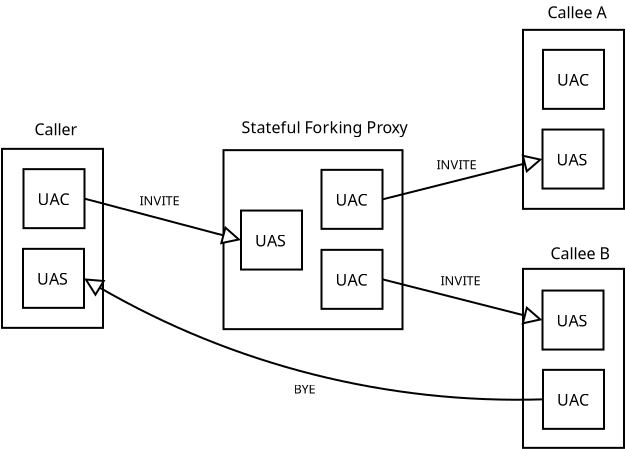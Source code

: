 <?xml version="1.0" encoding="UTF-8"?>
<dia:diagram xmlns:dia="http://www.lysator.liu.se/~alla/dia/"><dia:layer name="Background" visible="true"><dia:object type="Standard - Box" version="0" id="O0"><dia:attribute name="obj_pos"><dia:point val="3.05,14"/></dia:attribute><dia:attribute name="obj_bb"><dia:rectangle val="3,13.95;6.15,17"/></dia:attribute><dia:attribute name="elem_corner"><dia:point val="3.05,14"/></dia:attribute><dia:attribute name="elem_width"><dia:real val="3.05"/></dia:attribute><dia:attribute name="elem_height"><dia:real val="2.95"/></dia:attribute><dia:attribute name="show_background"><dia:boolean val="false"/></dia:attribute></dia:object><dia:object type="Standard - Text" version="0" id="O1"><dia:attribute name="obj_pos"><dia:point val="3.75,15.8"/></dia:attribute><dia:attribute name="obj_bb"><dia:rectangle val="3.75,15;5.35,17.3"/></dia:attribute><dia:attribute name="text"><dia:composite type="text"><dia:attribute name="string"><dia:string>#UAC
#</dia:string></dia:attribute><dia:attribute name="font"><dia:font family="sans" style="0" name="Courier"/></dia:attribute><dia:attribute name="height"><dia:real val="1"/></dia:attribute><dia:attribute name="pos"><dia:point val="3.75,15.8"/></dia:attribute><dia:attribute name="color"><dia:color val="#000000"/></dia:attribute><dia:attribute name="alignment"><dia:enum val="0"/></dia:attribute></dia:composite></dia:attribute></dia:object><dia:object type="Standard - Box" version="0" id="O2"><dia:attribute name="obj_pos"><dia:point val="3.025,17.985"/></dia:attribute><dia:attribute name="obj_bb"><dia:rectangle val="2.975,17.935;6.125,20.985"/></dia:attribute><dia:attribute name="elem_corner"><dia:point val="3.025,17.985"/></dia:attribute><dia:attribute name="elem_width"><dia:real val="3.05"/></dia:attribute><dia:attribute name="elem_height"><dia:real val="2.95"/></dia:attribute><dia:attribute name="show_background"><dia:boolean val="false"/></dia:attribute></dia:object><dia:object type="Standard - Text" version="0" id="O3"><dia:attribute name="obj_pos"><dia:point val="3.725,19.785"/></dia:attribute><dia:attribute name="obj_bb"><dia:rectangle val="3.725,18.985;5.275,20.285"/></dia:attribute><dia:attribute name="text"><dia:composite type="text"><dia:attribute name="string"><dia:string>#UAS#</dia:string></dia:attribute><dia:attribute name="font"><dia:font family="sans" style="0" name="Courier"/></dia:attribute><dia:attribute name="height"><dia:real val="1"/></dia:attribute><dia:attribute name="pos"><dia:point val="3.725,19.785"/></dia:attribute><dia:attribute name="color"><dia:color val="#000000"/></dia:attribute><dia:attribute name="alignment"><dia:enum val="0"/></dia:attribute></dia:composite></dia:attribute></dia:object><dia:object type="Standard - Box" version="0" id="O4"><dia:attribute name="obj_pos"><dia:point val="29.025,8.035"/></dia:attribute><dia:attribute name="obj_bb"><dia:rectangle val="28.975,7.985;32.125,11.035"/></dia:attribute><dia:attribute name="elem_corner"><dia:point val="29.025,8.035"/></dia:attribute><dia:attribute name="elem_width"><dia:real val="3.05"/></dia:attribute><dia:attribute name="elem_height"><dia:real val="2.95"/></dia:attribute><dia:attribute name="show_background"><dia:boolean val="false"/></dia:attribute></dia:object><dia:object type="Standard - Text" version="0" id="O5"><dia:attribute name="obj_pos"><dia:point val="29.725,9.835"/></dia:attribute><dia:attribute name="obj_bb"><dia:rectangle val="29.725,9.035;31.325,10.335"/></dia:attribute><dia:attribute name="text"><dia:composite type="text"><dia:attribute name="string"><dia:string>#UAC#</dia:string></dia:attribute><dia:attribute name="font"><dia:font family="sans" style="0" name="Courier"/></dia:attribute><dia:attribute name="height"><dia:real val="1"/></dia:attribute><dia:attribute name="pos"><dia:point val="29.725,9.835"/></dia:attribute><dia:attribute name="color"><dia:color val="#000000"/></dia:attribute><dia:attribute name="alignment"><dia:enum val="0"/></dia:attribute></dia:composite></dia:attribute></dia:object><dia:object type="Standard - Box" version="0" id="O6"><dia:attribute name="obj_pos"><dia:point val="29,12.02"/></dia:attribute><dia:attribute name="obj_bb"><dia:rectangle val="28.95,11.97;32.1,15.02"/></dia:attribute><dia:attribute name="elem_corner"><dia:point val="29,12.02"/></dia:attribute><dia:attribute name="elem_width"><dia:real val="3.05"/></dia:attribute><dia:attribute name="elem_height"><dia:real val="2.95"/></dia:attribute><dia:attribute name="show_background"><dia:boolean val="false"/></dia:attribute></dia:object><dia:object type="Standard - Text" version="0" id="O7"><dia:attribute name="obj_pos"><dia:point val="29.7,13.82"/></dia:attribute><dia:attribute name="obj_bb"><dia:rectangle val="29.7,13.02;31.25,14.32"/></dia:attribute><dia:attribute name="text"><dia:composite type="text"><dia:attribute name="string"><dia:string>#UAS#</dia:string></dia:attribute><dia:attribute name="font"><dia:font family="sans" style="0" name="Courier"/></dia:attribute><dia:attribute name="height"><dia:real val="1"/></dia:attribute><dia:attribute name="pos"><dia:point val="29.7,13.82"/></dia:attribute><dia:attribute name="color"><dia:color val="#000000"/></dia:attribute><dia:attribute name="alignment"><dia:enum val="0"/></dia:attribute></dia:composite></dia:attribute></dia:object><dia:object type="Standard - Box" version="0" id="O8"><dia:attribute name="obj_pos"><dia:point val="28.025,7.035"/></dia:attribute><dia:attribute name="obj_bb"><dia:rectangle val="27.975,6.985;33.125,16.035"/></dia:attribute><dia:attribute name="elem_corner"><dia:point val="28.025,7.035"/></dia:attribute><dia:attribute name="elem_width"><dia:real val="5.05"/></dia:attribute><dia:attribute name="elem_height"><dia:real val="8.95"/></dia:attribute><dia:attribute name="show_background"><dia:boolean val="false"/></dia:attribute></dia:object><dia:object type="Standard - Box" version="0" id="O9"><dia:attribute name="obj_pos"><dia:point val="29.025,24.035"/></dia:attribute><dia:attribute name="obj_bb"><dia:rectangle val="28.975,23.985;32.125,27.035"/></dia:attribute><dia:attribute name="elem_corner"><dia:point val="29.025,24.035"/></dia:attribute><dia:attribute name="elem_width"><dia:real val="3.05"/></dia:attribute><dia:attribute name="elem_height"><dia:real val="2.95"/></dia:attribute><dia:attribute name="show_background"><dia:boolean val="false"/></dia:attribute></dia:object><dia:object type="Standard - Text" version="0" id="O10"><dia:attribute name="obj_pos"><dia:point val="29.725,25.835"/></dia:attribute><dia:attribute name="obj_bb"><dia:rectangle val="29.725,25.035;31.325,26.335"/></dia:attribute><dia:attribute name="text"><dia:composite type="text"><dia:attribute name="string"><dia:string>#UAC#</dia:string></dia:attribute><dia:attribute name="font"><dia:font family="sans" style="0" name="Courier"/></dia:attribute><dia:attribute name="height"><dia:real val="1"/></dia:attribute><dia:attribute name="pos"><dia:point val="29.725,25.835"/></dia:attribute><dia:attribute name="color"><dia:color val="#000000"/></dia:attribute><dia:attribute name="alignment"><dia:enum val="0"/></dia:attribute></dia:composite></dia:attribute></dia:object><dia:object type="Standard - Box" version="0" id="O11"><dia:attribute name="obj_pos"><dia:point val="29,20.07"/></dia:attribute><dia:attribute name="obj_bb"><dia:rectangle val="28.95,20.02;32.1,23.07"/></dia:attribute><dia:attribute name="elem_corner"><dia:point val="29,20.07"/></dia:attribute><dia:attribute name="elem_width"><dia:real val="3.05"/></dia:attribute><dia:attribute name="elem_height"><dia:real val="2.95"/></dia:attribute><dia:attribute name="show_background"><dia:boolean val="false"/></dia:attribute></dia:object><dia:object type="Standard - Text" version="0" id="O12"><dia:attribute name="obj_pos"><dia:point val="29.7,21.87"/></dia:attribute><dia:attribute name="obj_bb"><dia:rectangle val="29.7,21.07;31.25,22.37"/></dia:attribute><dia:attribute name="text"><dia:composite type="text"><dia:attribute name="string"><dia:string>#UAS#</dia:string></dia:attribute><dia:attribute name="font"><dia:font family="sans" style="0" name="Courier"/></dia:attribute><dia:attribute name="height"><dia:real val="1"/></dia:attribute><dia:attribute name="pos"><dia:point val="29.7,21.87"/></dia:attribute><dia:attribute name="color"><dia:color val="#000000"/></dia:attribute><dia:attribute name="alignment"><dia:enum val="0"/></dia:attribute></dia:composite></dia:attribute></dia:object><dia:object type="Standard - Box" version="0" id="O13"><dia:attribute name="obj_pos"><dia:point val="28.025,18.985"/></dia:attribute><dia:attribute name="obj_bb"><dia:rectangle val="27.975,18.935;33.125,27.985"/></dia:attribute><dia:attribute name="elem_corner"><dia:point val="28.025,18.985"/></dia:attribute><dia:attribute name="elem_width"><dia:real val="5.05"/></dia:attribute><dia:attribute name="elem_height"><dia:real val="8.95"/></dia:attribute><dia:attribute name="show_background"><dia:boolean val="false"/></dia:attribute></dia:object><dia:object type="Standard - Box" version="0" id="O14"><dia:attribute name="obj_pos"><dia:point val="17.95,14.035"/></dia:attribute><dia:attribute name="obj_bb"><dia:rectangle val="17.9,13.985;21.05,17.035"/></dia:attribute><dia:attribute name="elem_corner"><dia:point val="17.95,14.035"/></dia:attribute><dia:attribute name="elem_width"><dia:real val="3.05"/></dia:attribute><dia:attribute name="elem_height"><dia:real val="2.95"/></dia:attribute><dia:attribute name="show_background"><dia:boolean val="false"/></dia:attribute></dia:object><dia:object type="Standard - Text" version="0" id="O15"><dia:attribute name="obj_pos"><dia:point val="18.65,15.835"/></dia:attribute><dia:attribute name="obj_bb"><dia:rectangle val="18.65,15.008;20.277,16.39"/></dia:attribute><dia:attribute name="text"><dia:composite type="text"><dia:attribute name="string"><dia:string>#UAC#</dia:string></dia:attribute><dia:attribute name="font"><dia:font family="sans" style="0" name="Courier"/></dia:attribute><dia:attribute name="height"><dia:real val="1"/></dia:attribute><dia:attribute name="pos"><dia:point val="18.65,15.835"/></dia:attribute><dia:attribute name="color"><dia:color val="#000000"/></dia:attribute><dia:attribute name="alignment"><dia:enum val="0"/></dia:attribute></dia:composite></dia:attribute></dia:object><dia:object type="Standard - Box" version="0" id="O16"><dia:attribute name="obj_pos"><dia:point val="13.925,16.07"/></dia:attribute><dia:attribute name="obj_bb"><dia:rectangle val="13.875,16.02;17.025,19.07"/></dia:attribute><dia:attribute name="elem_corner"><dia:point val="13.925,16.07"/></dia:attribute><dia:attribute name="elem_width"><dia:real val="3.05"/></dia:attribute><dia:attribute name="elem_height"><dia:real val="2.95"/></dia:attribute><dia:attribute name="show_background"><dia:boolean val="false"/></dia:attribute></dia:object><dia:object type="Standard - Text" version="0" id="O17"><dia:attribute name="obj_pos"><dia:point val="14.625,17.87"/></dia:attribute><dia:attribute name="obj_bb"><dia:rectangle val="14.625,17.07;16.175,18.37"/></dia:attribute><dia:attribute name="text"><dia:composite type="text"><dia:attribute name="string"><dia:string>#UAS#</dia:string></dia:attribute><dia:attribute name="font"><dia:font family="sans" style="0" name="Courier"/></dia:attribute><dia:attribute name="height"><dia:real val="1"/></dia:attribute><dia:attribute name="pos"><dia:point val="14.625,17.87"/></dia:attribute><dia:attribute name="color"><dia:color val="#000000"/></dia:attribute><dia:attribute name="alignment"><dia:enum val="0"/></dia:attribute></dia:composite></dia:attribute></dia:object><dia:object type="Standard - Box" version="0" id="O18"><dia:attribute name="obj_pos"><dia:point val="17.95,18.035"/></dia:attribute><dia:attribute name="obj_bb"><dia:rectangle val="17.9,17.985;21.05,21.035"/></dia:attribute><dia:attribute name="elem_corner"><dia:point val="17.95,18.035"/></dia:attribute><dia:attribute name="elem_width"><dia:real val="3.05"/></dia:attribute><dia:attribute name="elem_height"><dia:real val="2.95"/></dia:attribute><dia:attribute name="show_background"><dia:boolean val="false"/></dia:attribute></dia:object><dia:object type="Standard - Text" version="0" id="O19"><dia:attribute name="obj_pos"><dia:point val="18.65,19.835"/></dia:attribute><dia:attribute name="obj_bb"><dia:rectangle val="18.65,19.008;20.277,20.39"/></dia:attribute><dia:attribute name="text"><dia:composite type="text"><dia:attribute name="string"><dia:string>#UAC#</dia:string></dia:attribute><dia:attribute name="font"><dia:font family="sans" style="0" name="Courier"/></dia:attribute><dia:attribute name="height"><dia:real val="1"/></dia:attribute><dia:attribute name="pos"><dia:point val="18.65,19.835"/></dia:attribute><dia:attribute name="color"><dia:color val="#000000"/></dia:attribute><dia:attribute name="alignment"><dia:enum val="0"/></dia:attribute></dia:composite></dia:attribute></dia:object><dia:object type="Standard - Box" version="0" id="O20"><dia:attribute name="obj_pos"><dia:point val="13.05,13.05"/></dia:attribute><dia:attribute name="obj_bb"><dia:rectangle val="13,13;22.05,22.05"/></dia:attribute><dia:attribute name="elem_corner"><dia:point val="13.05,13.05"/></dia:attribute><dia:attribute name="elem_width"><dia:real val="8.95"/></dia:attribute><dia:attribute name="elem_height"><dia:real val="8.95"/></dia:attribute><dia:attribute name="show_background"><dia:boolean val="false"/></dia:attribute></dia:object><dia:object type="Standard - Text" version="0" id="O21"><dia:attribute name="obj_pos"><dia:point val="13.95,12.2"/></dia:attribute><dia:attribute name="obj_bb"><dia:rectangle val="13.95,11.373;21.227,13.755"/></dia:attribute><dia:attribute name="text"><dia:composite type="text"><dia:attribute name="string"><dia:string>#Stateful Forking Proxy
#</dia:string></dia:attribute><dia:attribute name="font"><dia:font family="sans" style="0" name="Courier"/></dia:attribute><dia:attribute name="height"><dia:real val="1"/></dia:attribute><dia:attribute name="pos"><dia:point val="13.95,12.2"/></dia:attribute><dia:attribute name="color"><dia:color val="#000000"/></dia:attribute><dia:attribute name="alignment"><dia:enum val="0"/></dia:attribute></dia:composite></dia:attribute></dia:object><dia:object type="Standard - Text" version="0" id="O22"><dia:attribute name="obj_pos"><dia:point val="3.6,12.3"/></dia:attribute><dia:attribute name="obj_bb"><dia:rectangle val="3.6,11.473;5.527,12.855"/></dia:attribute><dia:attribute name="text"><dia:composite type="text"><dia:attribute name="string"><dia:string>#Caller#</dia:string></dia:attribute><dia:attribute name="font"><dia:font family="sans" style="0" name="Courier"/></dia:attribute><dia:attribute name="height"><dia:real val="1"/></dia:attribute><dia:attribute name="pos"><dia:point val="3.6,12.3"/></dia:attribute><dia:attribute name="color"><dia:color val="#000000"/></dia:attribute><dia:attribute name="alignment"><dia:enum val="0"/></dia:attribute></dia:composite></dia:attribute></dia:object><dia:object type="Standard - Box" version="0" id="O23"><dia:attribute name="obj_pos"><dia:point val="1.975,12.985"/></dia:attribute><dia:attribute name="obj_bb"><dia:rectangle val="1.925,12.935;7.075,21.985"/></dia:attribute><dia:attribute name="elem_corner"><dia:point val="1.975,12.985"/></dia:attribute><dia:attribute name="elem_width"><dia:real val="5.05"/></dia:attribute><dia:attribute name="elem_height"><dia:real val="8.95"/></dia:attribute><dia:attribute name="show_background"><dia:boolean val="false"/></dia:attribute></dia:object><dia:object type="Standard - Text" version="0" id="O24"><dia:attribute name="obj_pos"><dia:point val="29.25,6.45"/></dia:attribute><dia:attribute name="obj_bb"><dia:rectangle val="29.25,5.622;32.028,7.005"/></dia:attribute><dia:attribute name="text"><dia:composite type="text"><dia:attribute name="string"><dia:string>#Callee A#</dia:string></dia:attribute><dia:attribute name="font"><dia:font family="sans" style="0" name="Courier"/></dia:attribute><dia:attribute name="height"><dia:real val="1"/></dia:attribute><dia:attribute name="pos"><dia:point val="29.25,6.45"/></dia:attribute><dia:attribute name="color"><dia:color val="#000000"/></dia:attribute><dia:attribute name="alignment"><dia:enum val="0"/></dia:attribute></dia:composite></dia:attribute></dia:object><dia:object type="Standard - Text" version="0" id="O25"><dia:attribute name="obj_pos"><dia:point val="29.4,18.5"/></dia:attribute><dia:attribute name="obj_bb"><dia:rectangle val="29.4,17.672;32.178,19.055"/></dia:attribute><dia:attribute name="text"><dia:composite type="text"><dia:attribute name="string"><dia:string>#Callee B#</dia:string></dia:attribute><dia:attribute name="font"><dia:font family="sans" style="0" name="Courier"/></dia:attribute><dia:attribute name="height"><dia:real val="1"/></dia:attribute><dia:attribute name="pos"><dia:point val="29.4,18.5"/></dia:attribute><dia:attribute name="color"><dia:color val="#000000"/></dia:attribute><dia:attribute name="alignment"><dia:enum val="0"/></dia:attribute></dia:composite></dia:attribute></dia:object><dia:object type="Standard - Line" version="0" id="O26"><dia:attribute name="obj_pos"><dia:point val="6.1,15.475"/></dia:attribute><dia:attribute name="obj_bb"><dia:rectangle val="6.039,15.414;14.178,18.331"/></dia:attribute><dia:attribute name="conn_endpoints"><dia:point val="6.1,15.475"/><dia:point val="13.925,17.545"/></dia:attribute><dia:attribute name="numcp"><dia:int val="1"/></dia:attribute><dia:attribute name="end_arrow"><dia:enum val="2"/></dia:attribute><dia:attribute name="end_arrow_length"><dia:real val="0.8"/></dia:attribute><dia:attribute name="end_arrow_width"><dia:real val="0.8"/></dia:attribute><dia:connections><dia:connection handle="0" to="O0" connection="4"/><dia:connection handle="1" to="O16" connection="3"/></dia:connections></dia:object><dia:object type="Standard - Line" version="0" id="O27"><dia:attribute name="obj_pos"><dia:point val="21,15.51"/></dia:attribute><dia:attribute name="obj_bb"><dia:rectangle val="20.939,12.707;29.244,15.571"/></dia:attribute><dia:attribute name="conn_endpoints"><dia:point val="21,15.51"/><dia:point val="29,13.495"/></dia:attribute><dia:attribute name="numcp"><dia:int val="1"/></dia:attribute><dia:attribute name="end_arrow"><dia:enum val="2"/></dia:attribute><dia:attribute name="end_arrow_length"><dia:real val="0.8"/></dia:attribute><dia:attribute name="end_arrow_width"><dia:real val="0.8"/></dia:attribute><dia:connections><dia:connection handle="0" to="O14" connection="4"/><dia:connection handle="1" to="O6" connection="3"/></dia:connections></dia:object><dia:object type="Standard - Line" version="0" id="O28"><dia:attribute name="obj_pos"><dia:point val="21,19.51"/></dia:attribute><dia:attribute name="obj_bb"><dia:rectangle val="20.939,19.449;29.246,22.333"/></dia:attribute><dia:attribute name="conn_endpoints"><dia:point val="21,19.51"/><dia:point val="29,21.545"/></dia:attribute><dia:attribute name="numcp"><dia:int val="1"/></dia:attribute><dia:attribute name="end_arrow"><dia:enum val="2"/></dia:attribute><dia:attribute name="end_arrow_length"><dia:real val="0.8"/></dia:attribute><dia:attribute name="end_arrow_width"><dia:real val="0.8"/></dia:attribute><dia:connections><dia:connection handle="0" to="O18" connection="4"/><dia:connection handle="1" to="O11" connection="3"/></dia:connections></dia:object><dia:object type="Standard - Text" version="0" id="O29"><dia:attribute name="obj_pos"><dia:point val="6.45,7.15"/></dia:attribute><dia:attribute name="obj_bb"><dia:rectangle val="6.45,7.125;6.475,9.2"/></dia:attribute><dia:attribute name="text"><dia:composite type="text"><dia:attribute name="string"><dia:string>##</dia:string></dia:attribute><dia:attribute name="font"><dia:font family="sans" style="0" name="Courier"/></dia:attribute><dia:attribute name="height"><dia:real val="1"/></dia:attribute><dia:attribute name="pos"><dia:point val="6.45,7.15"/></dia:attribute><dia:attribute name="color"><dia:color val="#000000"/></dia:attribute><dia:attribute name="alignment"><dia:enum val="0"/></dia:attribute></dia:composite></dia:attribute></dia:object><dia:object type="Standard - Text" version="0" id="O30"><dia:attribute name="obj_pos"><dia:point val="8.85,15.8"/></dia:attribute><dia:attribute name="obj_bb"><dia:rectangle val="8.85,15.127;10.773,17.045"/></dia:attribute><dia:attribute name="text"><dia:composite type="text"><dia:attribute name="string"><dia:string>#INVITE
#</dia:string></dia:attribute><dia:attribute name="font"><dia:font family="sans" style="0" name="Courier"/></dia:attribute><dia:attribute name="height"><dia:real val="0.8"/></dia:attribute><dia:attribute name="pos"><dia:point val="8.85,15.8"/></dia:attribute><dia:attribute name="color"><dia:color val="#000000"/></dia:attribute><dia:attribute name="alignment"><dia:enum val="0"/></dia:attribute></dia:composite></dia:attribute></dia:object><dia:object type="Standard - Text" version="0" id="O31"><dia:attribute name="obj_pos"><dia:point val="23.7,14"/></dia:attribute><dia:attribute name="obj_bb"><dia:rectangle val="23.7,13.328;25.622,15.245"/></dia:attribute><dia:attribute name="text"><dia:composite type="text"><dia:attribute name="string"><dia:string>#INVITE
#</dia:string></dia:attribute><dia:attribute name="font"><dia:font family="sans" style="0" name="Courier"/></dia:attribute><dia:attribute name="height"><dia:real val="0.8"/></dia:attribute><dia:attribute name="pos"><dia:point val="23.7,14"/></dia:attribute><dia:attribute name="color"><dia:color val="#000000"/></dia:attribute><dia:attribute name="alignment"><dia:enum val="0"/></dia:attribute></dia:composite></dia:attribute></dia:object><dia:object type="Standard - Text" version="0" id="O32"><dia:attribute name="obj_pos"><dia:point val="23.9,19.8"/></dia:attribute><dia:attribute name="obj_bb"><dia:rectangle val="23.9,19.128;25.823,21.045"/></dia:attribute><dia:attribute name="text"><dia:composite type="text"><dia:attribute name="string"><dia:string>#INVITE
#</dia:string></dia:attribute><dia:attribute name="font"><dia:font family="sans" style="0" name="Courier"/></dia:attribute><dia:attribute name="height"><dia:real val="0.8"/></dia:attribute><dia:attribute name="pos"><dia:point val="23.9,19.8"/></dia:attribute><dia:attribute name="color"><dia:color val="#000000"/></dia:attribute><dia:attribute name="alignment"><dia:enum val="0"/></dia:attribute></dia:composite></dia:attribute></dia:object><dia:object type="Standard - Arc" version="0" id="O33"><dia:attribute name="obj_pos"><dia:point val="29.025,25.51"/></dia:attribute><dia:attribute name="obj_bb"><dia:rectangle val="5.823,18.674;29.086,25.58"/></dia:attribute><dia:attribute name="conn_endpoints"><dia:point val="29.025,25.51"/><dia:point val="6.075,19.46"/></dia:attribute><dia:attribute name="curve_distance"><dia:real val="-1.724"/></dia:attribute><dia:attribute name="end_arrow"><dia:enum val="2"/></dia:attribute><dia:attribute name="end_arrow_length"><dia:real val="0.8"/></dia:attribute><dia:attribute name="end_arrow_width"><dia:real val="0.8"/></dia:attribute><dia:connections><dia:connection handle="0" to="O9" connection="3"/><dia:connection handle="1" to="O2" connection="4"/></dia:connections></dia:object><dia:object type="Standard - Text" version="0" id="O34"><dia:attribute name="obj_pos"><dia:point val="16.55,25.223"/></dia:attribute><dia:attribute name="obj_bb"><dia:rectangle val="16.55,24.55;17.773,26.468"/></dia:attribute><dia:attribute name="text"><dia:composite type="text"><dia:attribute name="string"><dia:string>#BYE
#</dia:string></dia:attribute><dia:attribute name="font"><dia:font family="sans" style="0" name="Courier"/></dia:attribute><dia:attribute name="height"><dia:real val="0.8"/></dia:attribute><dia:attribute name="pos"><dia:point val="16.55,25.223"/></dia:attribute><dia:attribute name="color"><dia:color val="#000000"/></dia:attribute><dia:attribute name="alignment"><dia:enum val="0"/></dia:attribute></dia:composite></dia:attribute></dia:object></dia:layer></dia:diagram>
